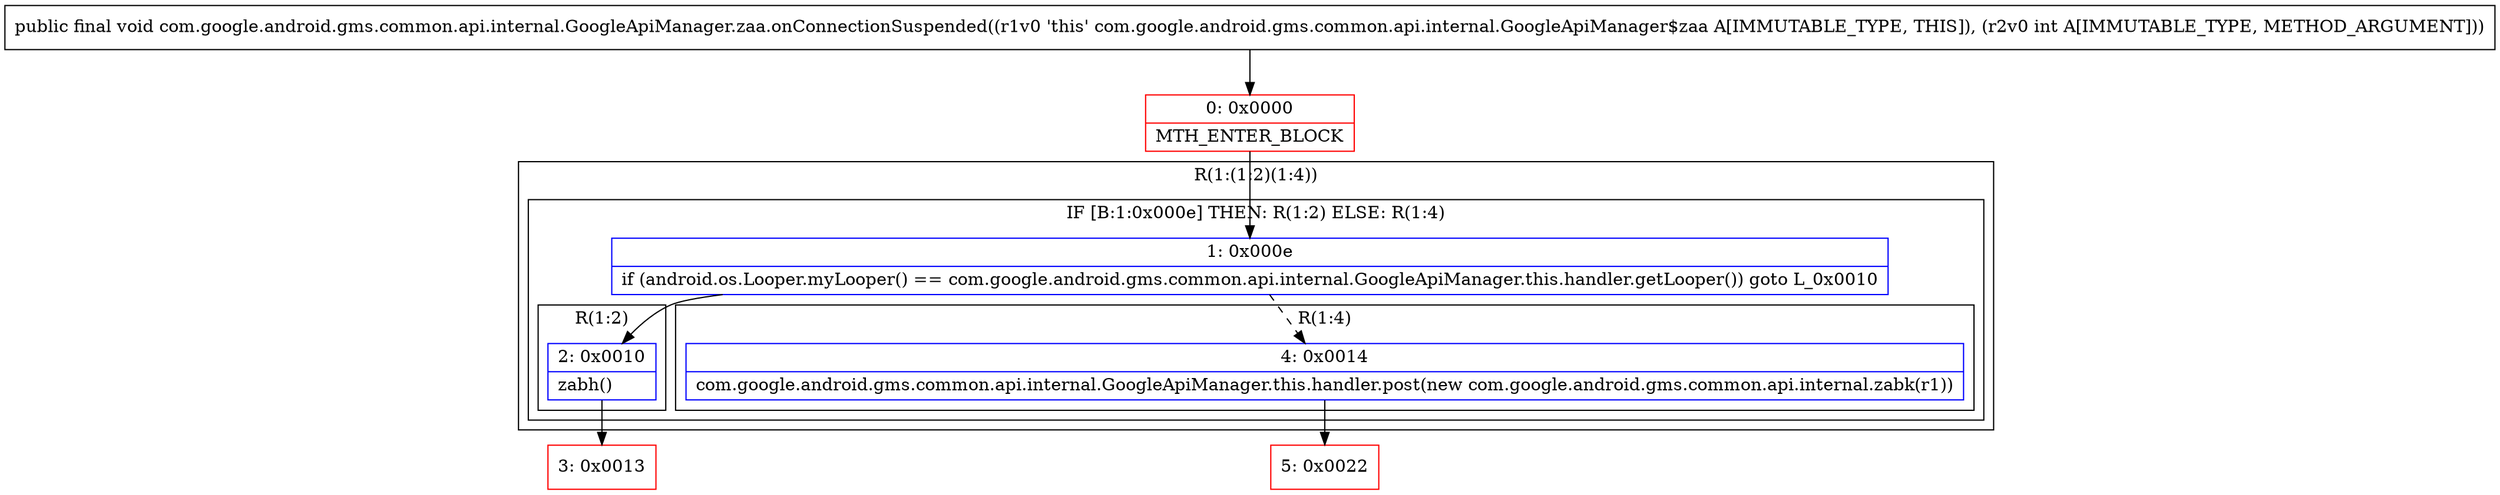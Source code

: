 digraph "CFG forcom.google.android.gms.common.api.internal.GoogleApiManager.zaa.onConnectionSuspended(I)V" {
subgraph cluster_Region_348597954 {
label = "R(1:(1:2)(1:4))";
node [shape=record,color=blue];
subgraph cluster_IfRegion_367238117 {
label = "IF [B:1:0x000e] THEN: R(1:2) ELSE: R(1:4)";
node [shape=record,color=blue];
Node_1 [shape=record,label="{1\:\ 0x000e|if (android.os.Looper.myLooper() == com.google.android.gms.common.api.internal.GoogleApiManager.this.handler.getLooper()) goto L_0x0010\l}"];
subgraph cluster_Region_1110197433 {
label = "R(1:2)";
node [shape=record,color=blue];
Node_2 [shape=record,label="{2\:\ 0x0010|zabh()\l}"];
}
subgraph cluster_Region_1757379627 {
label = "R(1:4)";
node [shape=record,color=blue];
Node_4 [shape=record,label="{4\:\ 0x0014|com.google.android.gms.common.api.internal.GoogleApiManager.this.handler.post(new com.google.android.gms.common.api.internal.zabk(r1))\l}"];
}
}
}
Node_0 [shape=record,color=red,label="{0\:\ 0x0000|MTH_ENTER_BLOCK\l}"];
Node_3 [shape=record,color=red,label="{3\:\ 0x0013}"];
Node_5 [shape=record,color=red,label="{5\:\ 0x0022}"];
MethodNode[shape=record,label="{public final void com.google.android.gms.common.api.internal.GoogleApiManager.zaa.onConnectionSuspended((r1v0 'this' com.google.android.gms.common.api.internal.GoogleApiManager$zaa A[IMMUTABLE_TYPE, THIS]), (r2v0 int A[IMMUTABLE_TYPE, METHOD_ARGUMENT])) }"];
MethodNode -> Node_0;
Node_1 -> Node_2;
Node_1 -> Node_4[style=dashed];
Node_2 -> Node_3;
Node_4 -> Node_5;
Node_0 -> Node_1;
}

